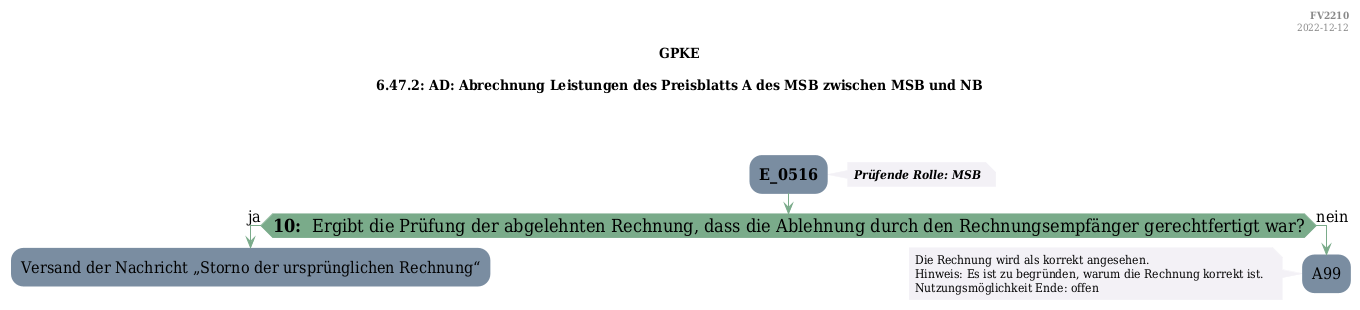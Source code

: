 @startuml
skinparam Shadowing false
skinparam NoteBorderColor #f3f1f6
skinparam NoteBackgroundColor #f3f1f6
skinparam NoteFontSize 12
skinparam ActivityBorderColor none
skinparam ActivityBackgroundColor #7a8da1
skinparam ActivityFontSize 16
skinparam ArrowColor #7aab8a
skinparam ArrowFontSize 16
skinparam ActivityDiamondBackgroundColor #7aab8a
skinparam ActivityDiamondBorderColor #7aab8a
skinparam ActivityDiamondFontSize 18
skinparam defaultFontName DejaVu Serif Condensed
skinparam ActivityEndColor #669580

header
<b>FV2210
2022-12-12
endheader

title
GPKE

6.47.2: AD: Abrechnung Leistungen des Preisblatts A des MSB zwischen MSB und NB



end title
:<b>E_0516</b>;
note right
<b><i>Prüfende Rolle: MSB
end note

if (<b>10: </b> Ergibt die Prüfung der abgelehnten Rechnung, dass die Ablehnung durch den Rechnungsempfänger gerechtfertigt war?) then (ja)
    :Versand der Nachricht „Storno der ursprünglichen Rechnung“;
    kill;
else (nein)
    :A99;
    note left
        Die Rechnung wird als korrekt angesehen.
        Hinweis: Es ist zu begründen, warum die Rechnung korrekt ist. 
        Nutzungsmöglichkeit Ende: offen
    endnote
    kill;
endif

@enduml
